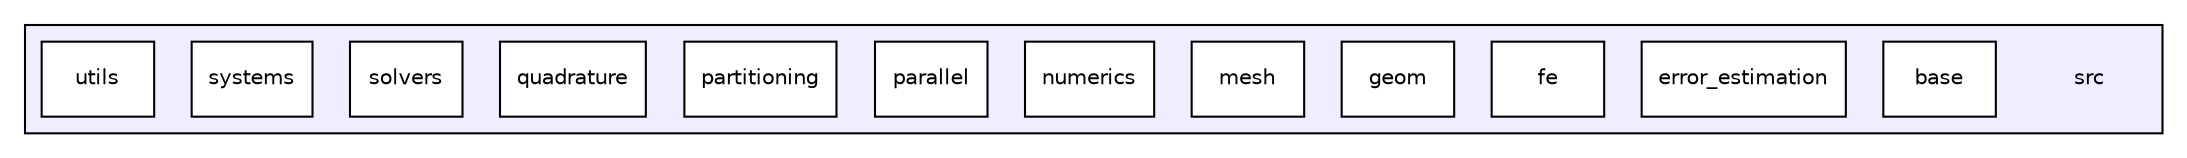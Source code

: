 digraph "src" {
  compound=true
  node [ fontsize="10", fontname="Helvetica"];
  edge [ labelfontsize="10", labelfontname="Helvetica"];
  subgraph clusterdir_68267d1309a1af8e8297ef4c3efbcdba {
    graph [ bgcolor="#eeeeff", pencolor="black", label="" URL="dir_68267d1309a1af8e8297ef4c3efbcdba.html"];
    dir_68267d1309a1af8e8297ef4c3efbcdba [shape=plaintext label="src"];
    dir_0af1587c8378955de40f48b4bd1869f0 [shape=box label="base" color="black" fillcolor="white" style="filled" URL="dir_0af1587c8378955de40f48b4bd1869f0.html"];
    dir_f29b9fe52c18322720961b90876756a9 [shape=box label="error_estimation" color="black" fillcolor="white" style="filled" URL="dir_f29b9fe52c18322720961b90876756a9.html"];
    dir_506b779e870ccbd30d3b1413432200e1 [shape=box label="fe" color="black" fillcolor="white" style="filled" URL="dir_506b779e870ccbd30d3b1413432200e1.html"];
    dir_38b87fa44c6779c1cd142b0e12b25a8c [shape=box label="geom" color="black" fillcolor="white" style="filled" URL="dir_38b87fa44c6779c1cd142b0e12b25a8c.html"];
    dir_7be0d8c199b9408ae01f5d77515b8def [shape=box label="mesh" color="black" fillcolor="white" style="filled" URL="dir_7be0d8c199b9408ae01f5d77515b8def.html"];
    dir_e75d4dc68656c37cfb4cb5b6a269bfe6 [shape=box label="numerics" color="black" fillcolor="white" style="filled" URL="dir_e75d4dc68656c37cfb4cb5b6a269bfe6.html"];
    dir_72b2b5518d1565784443265ec6729f79 [shape=box label="parallel" color="black" fillcolor="white" style="filled" URL="dir_72b2b5518d1565784443265ec6729f79.html"];
    dir_00ccf67abff72490ad1dcb48b159e5ee [shape=box label="partitioning" color="black" fillcolor="white" style="filled" URL="dir_00ccf67abff72490ad1dcb48b159e5ee.html"];
    dir_264321be3574e3b1cf375050e213576e [shape=box label="quadrature" color="black" fillcolor="white" style="filled" URL="dir_264321be3574e3b1cf375050e213576e.html"];
    dir_19373f467389307dc54ab8a6e9e19559 [shape=box label="solvers" color="black" fillcolor="white" style="filled" URL="dir_19373f467389307dc54ab8a6e9e19559.html"];
    dir_3a0e3b82484872d02bd65d6789aeef6b [shape=box label="systems" color="black" fillcolor="white" style="filled" URL="dir_3a0e3b82484872d02bd65d6789aeef6b.html"];
    dir_313caf1132e152dd9b58bea13a4052ca [shape=box label="utils" color="black" fillcolor="white" style="filled" URL="dir_313caf1132e152dd9b58bea13a4052ca.html"];
  }
}
